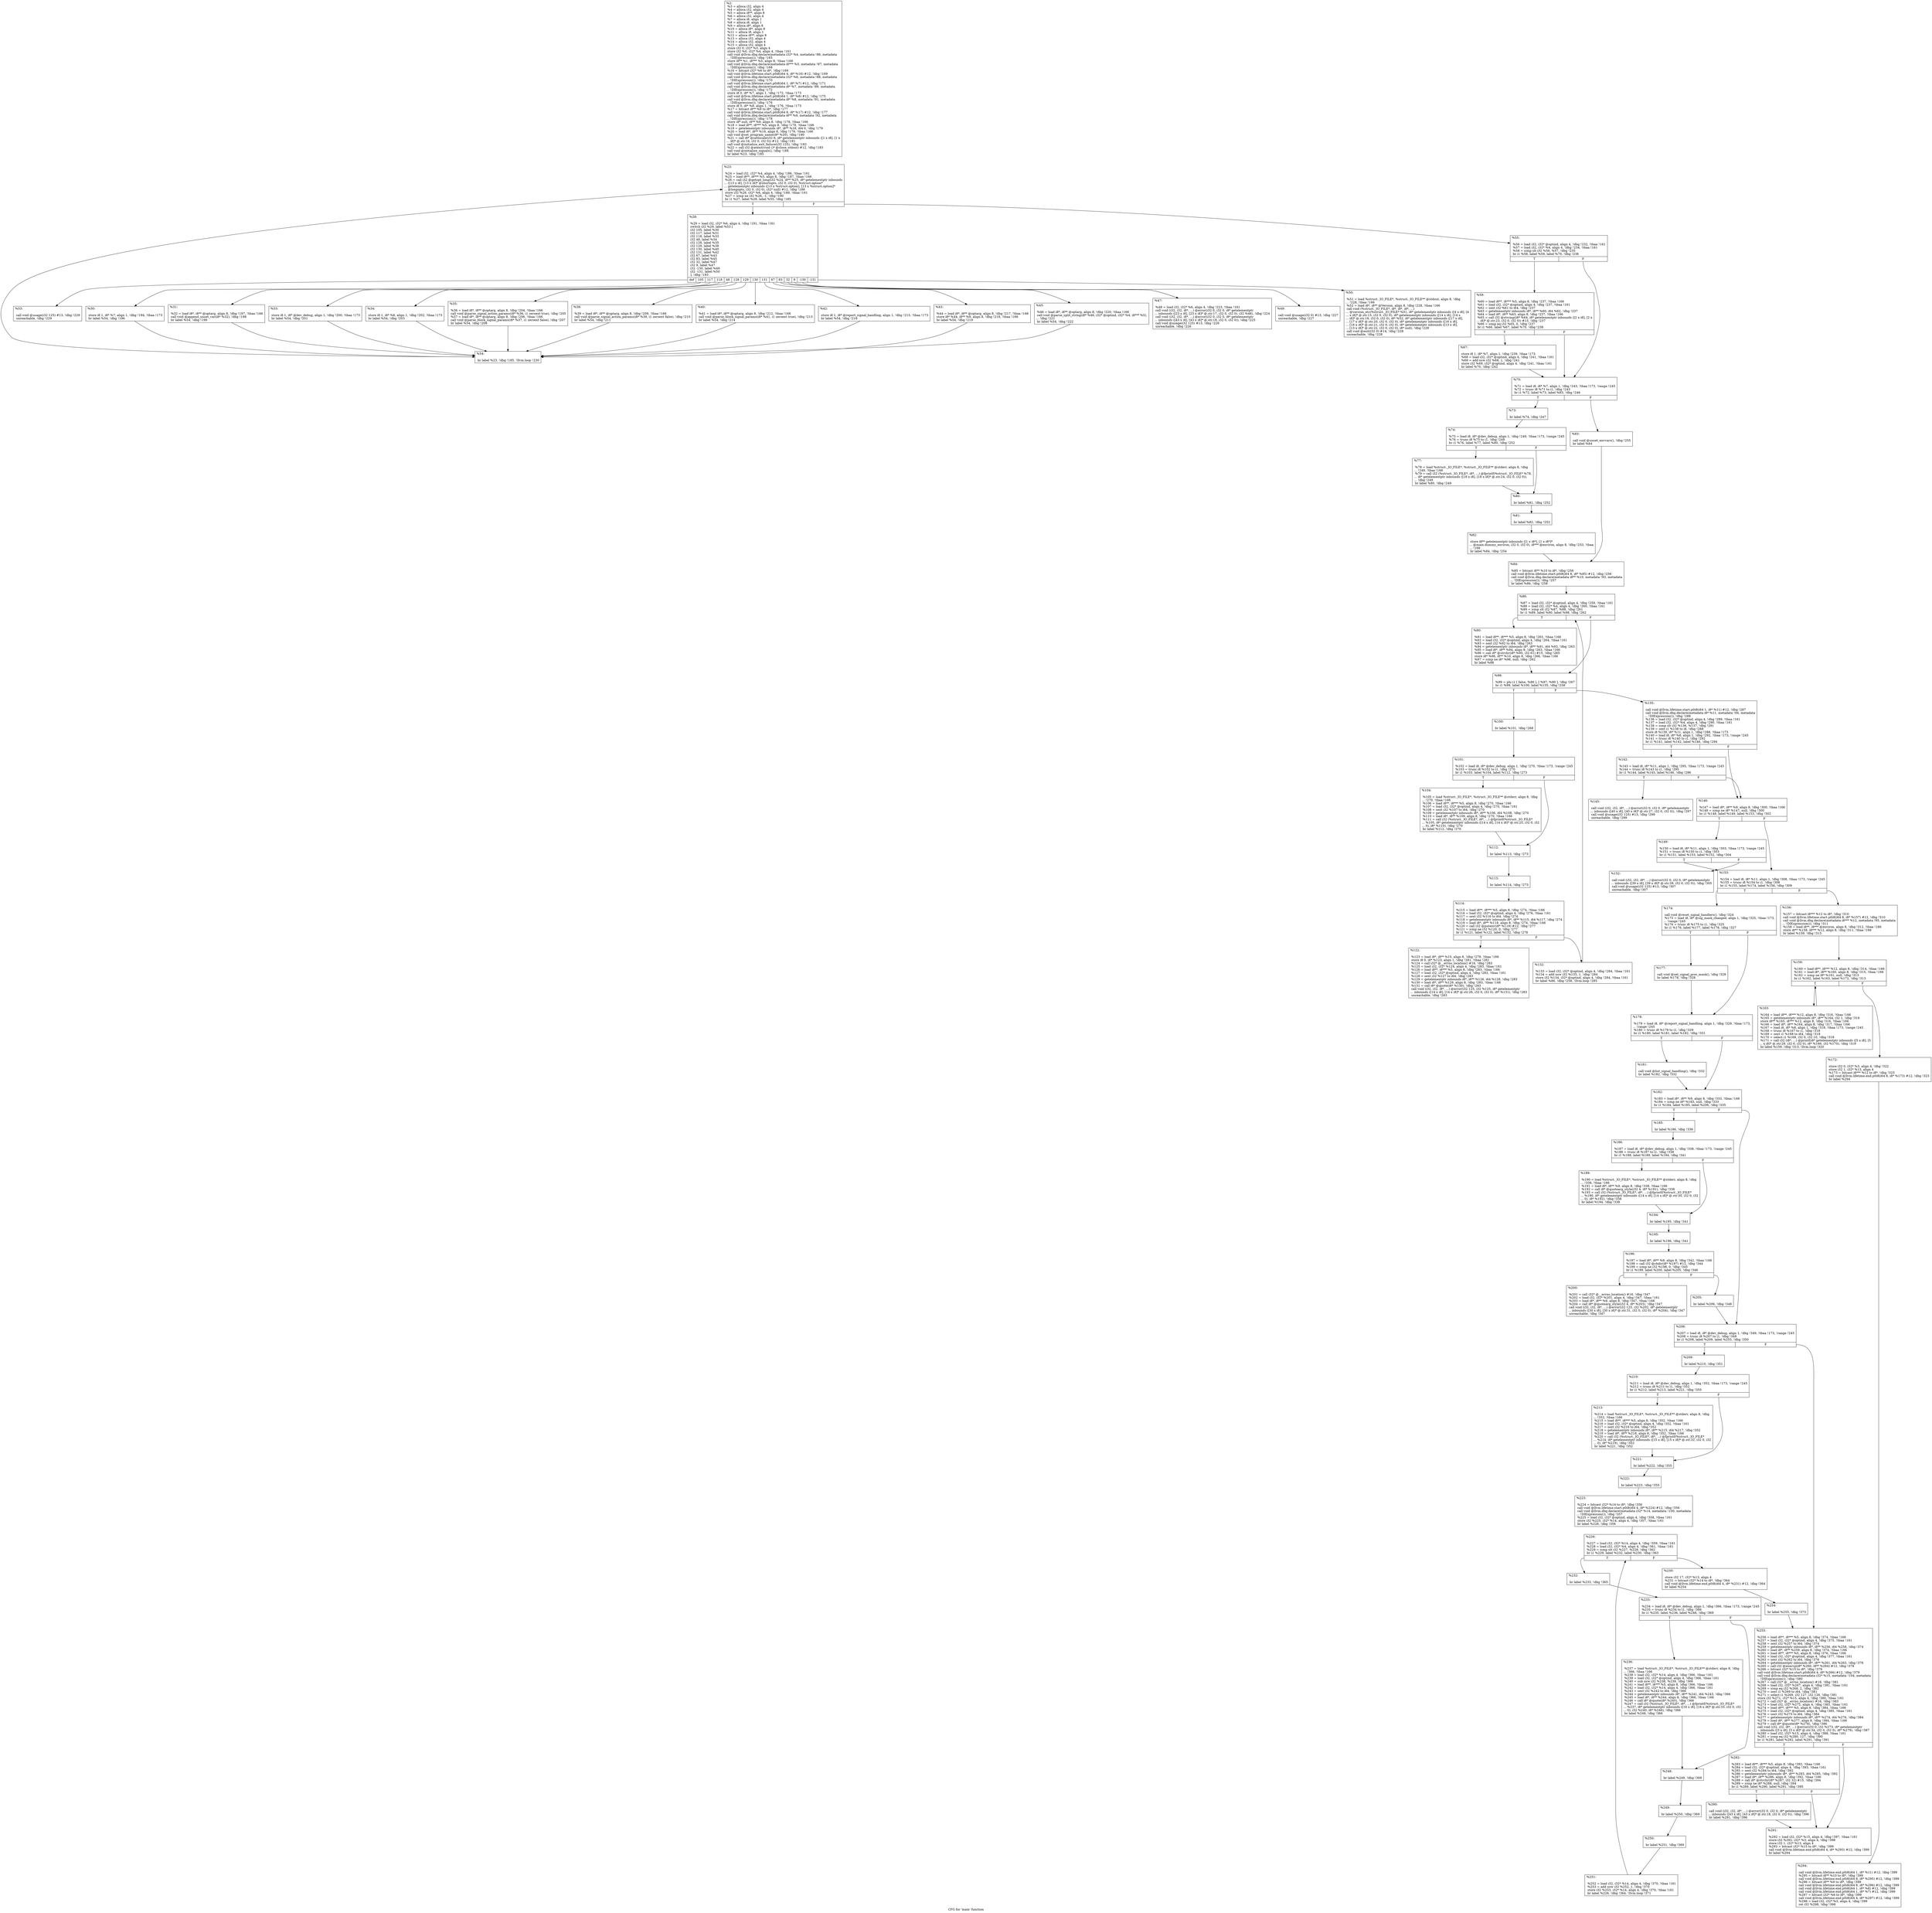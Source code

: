digraph "CFG for 'main' function" {
	label="CFG for 'main' function";

	Node0x128cfa0 [shape=record,label="{%2:\l  %3 = alloca i32, align 4\l  %4 = alloca i32, align 4\l  %5 = alloca i8**, align 8\l  %6 = alloca i32, align 4\l  %7 = alloca i8, align 1\l  %8 = alloca i8, align 1\l  %9 = alloca i8*, align 8\l  %10 = alloca i8*, align 8\l  %11 = alloca i8, align 1\l  %12 = alloca i8**, align 8\l  %13 = alloca i32, align 4\l  %14 = alloca i32, align 4\l  %15 = alloca i32, align 4\l  store i32 0, i32* %3, align 4\l  store i32 %0, i32* %4, align 4, !tbaa !161\l  call void @llvm.dbg.declare(metadata i32* %4, metadata !86, metadata\l... !DIExpression()), !dbg !165\l  store i8** %1, i8*** %5, align 8, !tbaa !166\l  call void @llvm.dbg.declare(metadata i8*** %5, metadata !87, metadata\l... !DIExpression()), !dbg !168\l  %16 = bitcast i32* %6 to i8*, !dbg !169\l  call void @llvm.lifetime.start.p0i8(i64 4, i8* %16) #12, !dbg !169\l  call void @llvm.dbg.declare(metadata i32* %6, metadata !88, metadata\l... !DIExpression()), !dbg !170\l  call void @llvm.lifetime.start.p0i8(i64 1, i8* %7) #12, !dbg !171\l  call void @llvm.dbg.declare(metadata i8* %7, metadata !89, metadata\l... !DIExpression()), !dbg !172\l  store i8 0, i8* %7, align 1, !dbg !172, !tbaa !173\l  call void @llvm.lifetime.start.p0i8(i64 1, i8* %8) #12, !dbg !175\l  call void @llvm.dbg.declare(metadata i8* %8, metadata !91, metadata\l... !DIExpression()), !dbg !176\l  store i8 0, i8* %8, align 1, !dbg !176, !tbaa !173\l  %17 = bitcast i8** %9 to i8*, !dbg !177\l  call void @llvm.lifetime.start.p0i8(i64 8, i8* %17) #12, !dbg !177\l  call void @llvm.dbg.declare(metadata i8** %9, metadata !92, metadata\l... !DIExpression()), !dbg !178\l  store i8* null, i8** %9, align 8, !dbg !178, !tbaa !166\l  %18 = load i8**, i8*** %5, align 8, !dbg !179, !tbaa !166\l  %19 = getelementptr inbounds i8*, i8** %18, i64 0, !dbg !179\l  %20 = load i8*, i8** %19, align 8, !dbg !179, !tbaa !166\l  call void @set_program_name(i8* %20), !dbg !180\l  %21 = call i8* @setlocale(i32 6, i8* getelementptr inbounds ([1 x i8], [1 x\l... i8]* @.str.16, i32 0, i32 0)) #12, !dbg !181\l  call void @initialize_exit_failure(i32 125), !dbg !182\l  %22 = call i32 @atexit(void ()* @close_stdout) #12, !dbg !183\l  call void @initialize_signals(), !dbg !184\l  br label %23, !dbg !185\l}"];
	Node0x128cfa0 -> Node0x128d2b0;
	Node0x128d2b0 [shape=record,label="{%23:\l\l  %24 = load i32, i32* %4, align 4, !dbg !186, !tbaa !161\l  %25 = load i8**, i8*** %5, align 8, !dbg !187, !tbaa !166\l  %26 = call i32 @getopt_long(i32 %24, i8** %25, i8* getelementptr inbounds\l... ([13 x i8], [13 x i8]* @shortopts, i32 0, i32 0), %struct.option*\l... getelementptr inbounds ([13 x %struct.option], [13 x %struct.option]*\l... @longopts, i32 0, i32 0), i32* null) #12, !dbg !188\l  store i32 %26, i32* %6, align 4, !dbg !189, !tbaa !161\l  %27 = icmp ne i32 %26, -1, !dbg !190\l  br i1 %27, label %28, label %55, !dbg !185\l|{<s0>T|<s1>F}}"];
	Node0x128d2b0:s0 -> Node0x128d300;
	Node0x128d2b0:s1 -> Node0x128d800;
	Node0x128d300 [shape=record,label="{%28:\l\l  %29 = load i32, i32* %6, align 4, !dbg !191, !tbaa !161\l  switch i32 %29, label %53 [\l    i32 105, label %30\l    i32 117, label %31\l    i32 118, label %33\l    i32 48, label %34\l    i32 128, label %35\l    i32 129, label %38\l    i32 130, label %40\l    i32 131, label %42\l    i32 67, label %43\l    i32 83, label %45\l    i32 32, label %47\l    i32 9, label %47\l    i32 -130, label %49\l    i32 -131, label %50\l  ], !dbg !193\l|{<s0>def|<s1>105|<s2>117|<s3>118|<s4>48|<s5>128|<s6>129|<s7>130|<s8>131|<s9>67|<s10>83|<s11>32|<s12>9|<s13>-130|<s14>-131}}"];
	Node0x128d300:s0 -> Node0x128d760;
	Node0x128d300:s1 -> Node0x128d350;
	Node0x128d300:s2 -> Node0x128d3a0;
	Node0x128d300:s3 -> Node0x128d3f0;
	Node0x128d300:s4 -> Node0x128d440;
	Node0x128d300:s5 -> Node0x128d490;
	Node0x128d300:s6 -> Node0x128d4e0;
	Node0x128d300:s7 -> Node0x128d530;
	Node0x128d300:s8 -> Node0x128d580;
	Node0x128d300:s9 -> Node0x128d5d0;
	Node0x128d300:s10 -> Node0x128d620;
	Node0x128d300:s11 -> Node0x128d670;
	Node0x128d300:s12 -> Node0x128d670;
	Node0x128d300:s13 -> Node0x128d6c0;
	Node0x128d300:s14 -> Node0x128d710;
	Node0x128d350 [shape=record,label="{%30:\l\l  store i8 1, i8* %7, align 1, !dbg !194, !tbaa !173\l  br label %54, !dbg !196\l}"];
	Node0x128d350 -> Node0x128d7b0;
	Node0x128d3a0 [shape=record,label="{%31:\l\l  %32 = load i8*, i8** @optarg, align 8, !dbg !197, !tbaa !166\l  call void @append_unset_var(i8* %32), !dbg !198\l  br label %54, !dbg !199\l}"];
	Node0x128d3a0 -> Node0x128d7b0;
	Node0x128d3f0 [shape=record,label="{%33:\l\l  store i8 1, i8* @dev_debug, align 1, !dbg !200, !tbaa !173\l  br label %54, !dbg !201\l}"];
	Node0x128d3f0 -> Node0x128d7b0;
	Node0x128d440 [shape=record,label="{%34:\l\l  store i8 1, i8* %8, align 1, !dbg !202, !tbaa !173\l  br label %54, !dbg !203\l}"];
	Node0x128d440 -> Node0x128d7b0;
	Node0x128d490 [shape=record,label="{%35:\l\l  %36 = load i8*, i8** @optarg, align 8, !dbg !204, !tbaa !166\l  call void @parse_signal_action_params(i8* %36, i1 zeroext true), !dbg !205\l  %37 = load i8*, i8** @optarg, align 8, !dbg !206, !tbaa !166\l  call void @parse_block_signal_params(i8* %37, i1 zeroext false), !dbg !207\l  br label %54, !dbg !208\l}"];
	Node0x128d490 -> Node0x128d7b0;
	Node0x128d4e0 [shape=record,label="{%38:\l\l  %39 = load i8*, i8** @optarg, align 8, !dbg !209, !tbaa !166\l  call void @parse_signal_action_params(i8* %39, i1 zeroext false), !dbg !210\l  br label %54, !dbg !211\l}"];
	Node0x128d4e0 -> Node0x128d7b0;
	Node0x128d530 [shape=record,label="{%40:\l\l  %41 = load i8*, i8** @optarg, align 8, !dbg !212, !tbaa !166\l  call void @parse_block_signal_params(i8* %41, i1 zeroext true), !dbg !213\l  br label %54, !dbg !214\l}"];
	Node0x128d530 -> Node0x128d7b0;
	Node0x128d580 [shape=record,label="{%42:\l\l  store i8 1, i8* @report_signal_handling, align 1, !dbg !215, !tbaa !173\l  br label %54, !dbg !216\l}"];
	Node0x128d580 -> Node0x128d7b0;
	Node0x128d5d0 [shape=record,label="{%43:\l\l  %44 = load i8*, i8** @optarg, align 8, !dbg !217, !tbaa !166\l  store i8* %44, i8** %9, align 8, !dbg !218, !tbaa !166\l  br label %54, !dbg !219\l}"];
	Node0x128d5d0 -> Node0x128d7b0;
	Node0x128d620 [shape=record,label="{%45:\l\l  %46 = load i8*, i8** @optarg, align 8, !dbg !220, !tbaa !166\l  call void @parse_split_string(i8* %46, i32* @optind, i32* %4, i8*** %5),\l... !dbg !221\l  br label %54, !dbg !222\l}"];
	Node0x128d620 -> Node0x128d7b0;
	Node0x128d670 [shape=record,label="{%47:\l\l  %48 = load i32, i32* %6, align 4, !dbg !223, !tbaa !161\l  call void (i32, i32, i8*, ...) @error(i32 0, i32 0, i8* getelementptr\l... inbounds ([23 x i8], [23 x i8]* @.str.17, i32 0, i32 0), i32 %48), !dbg !224\l  call void (i32, i32, i8*, ...) @error(i32 0, i32 0, i8* getelementptr\l... inbounds ([43 x i8], [43 x i8]* @.str.18, i32 0, i32 0)), !dbg !225\l  call void @usage(i32 125) #13, !dbg !226\l  unreachable, !dbg !226\l}"];
	Node0x128d6c0 [shape=record,label="{%49:\l\l  call void @usage(i32 0) #13, !dbg !227\l  unreachable, !dbg !227\l}"];
	Node0x128d710 [shape=record,label="{%50:\l\l  %51 = load %struct._IO_FILE*, %struct._IO_FILE** @stdout, align 8, !dbg\l... !228, !tbaa !166\l  %52 = load i8*, i8** @Version, align 8, !dbg !228, !tbaa !166\l  call void (%struct._IO_FILE*, i8*, i8*, i8*, ...)\l... @version_etc(%struct._IO_FILE* %51, i8* getelementptr inbounds ([4 x i8], [4\l... x i8]* @.str.15, i32 0, i32 0), i8* getelementptr inbounds ([14 x i8], [14 x\l... i8]* @.str.19, i32 0, i32 0), i8* %52, i8* getelementptr inbounds ([17 x i8],\l... [17 x i8]* @.str.20, i32 0, i32 0), i8* getelementptr inbounds ([16 x i8],\l... [16 x i8]* @.str.21, i32 0, i32 0), i8* getelementptr inbounds ([13 x i8],\l... [13 x i8]* @.str.22, i32 0, i32 0), i8* null), !dbg !228\l  call void @exit(i32 0) #14, !dbg !228\l  unreachable, !dbg !228\l}"];
	Node0x128d760 [shape=record,label="{%53:\l\l  call void @usage(i32 125) #13, !dbg !229\l  unreachable, !dbg !229\l}"];
	Node0x128d7b0 [shape=record,label="{%54:\l\l  br label %23, !dbg !185, !llvm.loop !230\l}"];
	Node0x128d7b0 -> Node0x128d2b0;
	Node0x128d800 [shape=record,label="{%55:\l\l  %56 = load i32, i32* @optind, align 4, !dbg !232, !tbaa !161\l  %57 = load i32, i32* %4, align 4, !dbg !234, !tbaa !161\l  %58 = icmp slt i32 %56, %57, !dbg !235\l  br i1 %58, label %59, label %70, !dbg !236\l|{<s0>T|<s1>F}}"];
	Node0x128d800:s0 -> Node0x128d850;
	Node0x128d800:s1 -> Node0x128d8f0;
	Node0x128d850 [shape=record,label="{%59:\l\l  %60 = load i8**, i8*** %5, align 8, !dbg !237, !tbaa !166\l  %61 = load i32, i32* @optind, align 4, !dbg !237, !tbaa !161\l  %62 = sext i32 %61 to i64, !dbg !237\l  %63 = getelementptr inbounds i8*, i8** %60, i64 %62, !dbg !237\l  %64 = load i8*, i8** %63, align 8, !dbg !237, !tbaa !166\l  %65 = call i32 @strcmp(i8* %64, i8* getelementptr inbounds ([2 x i8], [2 x\l... i8]* @.str.23, i32 0, i32 0)) #15, !dbg !237\l  %66 = icmp eq i32 %65, 0, !dbg !237\l  br i1 %66, label %67, label %70, !dbg !238\l|{<s0>T|<s1>F}}"];
	Node0x128d850:s0 -> Node0x128d8a0;
	Node0x128d850:s1 -> Node0x128d8f0;
	Node0x128d8a0 [shape=record,label="{%67:\l\l  store i8 1, i8* %7, align 1, !dbg !239, !tbaa !173\l  %68 = load i32, i32* @optind, align 4, !dbg !241, !tbaa !161\l  %69 = add nsw i32 %68, 1, !dbg !241\l  store i32 %69, i32* @optind, align 4, !dbg !241, !tbaa !161\l  br label %70, !dbg !242\l}"];
	Node0x128d8a0 -> Node0x128d8f0;
	Node0x128d8f0 [shape=record,label="{%70:\l\l  %71 = load i8, i8* %7, align 1, !dbg !243, !tbaa !173, !range !245\l  %72 = trunc i8 %71 to i1, !dbg !243\l  br i1 %72, label %73, label %83, !dbg !246\l|{<s0>T|<s1>F}}"];
	Node0x128d8f0:s0 -> Node0x128d940;
	Node0x128d8f0:s1 -> Node0x128db20;
	Node0x128d940 [shape=record,label="{%73:\l\l  br label %74, !dbg !247\l}"];
	Node0x128d940 -> Node0x128d990;
	Node0x128d990 [shape=record,label="{%74:\l\l  %75 = load i8, i8* @dev_debug, align 1, !dbg !249, !tbaa !173, !range !245\l  %76 = trunc i8 %75 to i1, !dbg !249\l  br i1 %76, label %77, label %80, !dbg !252\l|{<s0>T|<s1>F}}"];
	Node0x128d990:s0 -> Node0x128d9e0;
	Node0x128d990:s1 -> Node0x128da30;
	Node0x128d9e0 [shape=record,label="{%77:\l\l  %78 = load %struct._IO_FILE*, %struct._IO_FILE** @stderr, align 8, !dbg\l... !249, !tbaa !166\l  %79 = call i32 (%struct._IO_FILE*, i8*, ...) @fprintf(%struct._IO_FILE* %78,\l... i8* getelementptr inbounds ([18 x i8], [18 x i8]* @.str.24, i32 0, i32 0)),\l... !dbg !249\l  br label %80, !dbg !249\l}"];
	Node0x128d9e0 -> Node0x128da30;
	Node0x128da30 [shape=record,label="{%80:\l\l  br label %81, !dbg !252\l}"];
	Node0x128da30 -> Node0x128da80;
	Node0x128da80 [shape=record,label="{%81:\l\l  br label %82, !dbg !252\l}"];
	Node0x128da80 -> Node0x128dad0;
	Node0x128dad0 [shape=record,label="{%82:\l\l  store i8** getelementptr inbounds ([1 x i8*], [1 x i8*]*\l... @main.dummy_environ, i32 0, i32 0), i8*** @environ, align 8, !dbg !253, !tbaa\l... !166\l  br label %84, !dbg !254\l}"];
	Node0x128dad0 -> Node0x128db70;
	Node0x128db20 [shape=record,label="{%83:\l\l  call void @unset_envvars(), !dbg !255\l  br label %84\l}"];
	Node0x128db20 -> Node0x128db70;
	Node0x128db70 [shape=record,label="{%84:\l\l  %85 = bitcast i8** %10 to i8*, !dbg !256\l  call void @llvm.lifetime.start.p0i8(i64 8, i8* %85) #12, !dbg !256\l  call void @llvm.dbg.declare(metadata i8** %10, metadata !93, metadata\l... !DIExpression()), !dbg !257\l  br label %86, !dbg !258\l}"];
	Node0x128db70 -> Node0x128dbc0;
	Node0x128dbc0 [shape=record,label="{%86:\l\l  %87 = load i32, i32* @optind, align 4, !dbg !259, !tbaa !161\l  %88 = load i32, i32* %4, align 4, !dbg !260, !tbaa !161\l  %89 = icmp slt i32 %87, %88, !dbg !261\l  br i1 %89, label %90, label %98, !dbg !262\l|{<s0>T|<s1>F}}"];
	Node0x128dbc0:s0 -> Node0x128dc10;
	Node0x128dbc0:s1 -> Node0x128dc60;
	Node0x128dc10 [shape=record,label="{%90:\l\l  %91 = load i8**, i8*** %5, align 8, !dbg !263, !tbaa !166\l  %92 = load i32, i32* @optind, align 4, !dbg !264, !tbaa !161\l  %93 = sext i32 %92 to i64, !dbg !263\l  %94 = getelementptr inbounds i8*, i8** %91, i64 %93, !dbg !263\l  %95 = load i8*, i8** %94, align 8, !dbg !263, !tbaa !166\l  %96 = call i8* @strchr(i8* %95, i32 61) #15, !dbg !265\l  store i8* %96, i8** %10, align 8, !dbg !266, !tbaa !166\l  %97 = icmp ne i8* %96, null, !dbg !262\l  br label %98\l}"];
	Node0x128dc10 -> Node0x128dc60;
	Node0x128dc60 [shape=record,label="{%98:\l\l  %99 = phi i1 [ false, %86 ], [ %97, %90 ], !dbg !267\l  br i1 %99, label %100, label %135, !dbg !258\l|{<s0>T|<s1>F}}"];
	Node0x128dc60:s0 -> Node0x128dcb0;
	Node0x128dc60:s1 -> Node0x128df30;
	Node0x128dcb0 [shape=record,label="{%100:\l\l  br label %101, !dbg !268\l}"];
	Node0x128dcb0 -> Node0x128dd00;
	Node0x128dd00 [shape=record,label="{%101:\l\l  %102 = load i8, i8* @dev_debug, align 1, !dbg !270, !tbaa !173, !range !245\l  %103 = trunc i8 %102 to i1, !dbg !270\l  br i1 %103, label %104, label %112, !dbg !273\l|{<s0>T|<s1>F}}"];
	Node0x128dd00:s0 -> Node0x128dd50;
	Node0x128dd00:s1 -> Node0x128dda0;
	Node0x128dd50 [shape=record,label="{%104:\l\l  %105 = load %struct._IO_FILE*, %struct._IO_FILE** @stderr, align 8, !dbg\l... !270, !tbaa !166\l  %106 = load i8**, i8*** %5, align 8, !dbg !270, !tbaa !166\l  %107 = load i32, i32* @optind, align 4, !dbg !270, !tbaa !161\l  %108 = sext i32 %107 to i64, !dbg !270\l  %109 = getelementptr inbounds i8*, i8** %106, i64 %108, !dbg !270\l  %110 = load i8*, i8** %109, align 8, !dbg !270, !tbaa !166\l  %111 = call i32 (%struct._IO_FILE*, i8*, ...) @fprintf(%struct._IO_FILE*\l... %105, i8* getelementptr inbounds ([14 x i8], [14 x i8]* @.str.25, i32 0, i32\l... 0), i8* %110), !dbg !270\l  br label %112, !dbg !270\l}"];
	Node0x128dd50 -> Node0x128dda0;
	Node0x128dda0 [shape=record,label="{%112:\l\l  br label %113, !dbg !273\l}"];
	Node0x128dda0 -> Node0x128ddf0;
	Node0x128ddf0 [shape=record,label="{%113:\l\l  br label %114, !dbg !273\l}"];
	Node0x128ddf0 -> Node0x128de40;
	Node0x128de40 [shape=record,label="{%114:\l\l  %115 = load i8**, i8*** %5, align 8, !dbg !274, !tbaa !166\l  %116 = load i32, i32* @optind, align 4, !dbg !276, !tbaa !161\l  %117 = sext i32 %116 to i64, !dbg !274\l  %118 = getelementptr inbounds i8*, i8** %115, i64 %117, !dbg !274\l  %119 = load i8*, i8** %118, align 8, !dbg !274, !tbaa !166\l  %120 = call i32 @putenv(i8* %119) #12, !dbg !277\l  %121 = icmp ne i32 %120, 0, !dbg !277\l  br i1 %121, label %122, label %132, !dbg !278\l|{<s0>T|<s1>F}}"];
	Node0x128de40:s0 -> Node0x128de90;
	Node0x128de40:s1 -> Node0x128dee0;
	Node0x128de90 [shape=record,label="{%122:\l\l  %123 = load i8*, i8** %10, align 8, !dbg !279, !tbaa !166\l  store i8 0, i8* %123, align 1, !dbg !281, !tbaa !282\l  %124 = call i32* @__errno_location() #16, !dbg !283\l  %125 = load i32, i32* %124, align 4, !dbg !283, !tbaa !161\l  %126 = load i8**, i8*** %5, align 8, !dbg !283, !tbaa !166\l  %127 = load i32, i32* @optind, align 4, !dbg !283, !tbaa !161\l  %128 = sext i32 %127 to i64, !dbg !283\l  %129 = getelementptr inbounds i8*, i8** %126, i64 %128, !dbg !283\l  %130 = load i8*, i8** %129, align 8, !dbg !283, !tbaa !166\l  %131 = call i8* @quote(i8* %130), !dbg !283\l  call void (i32, i32, i8*, ...) @error(i32 125, i32 %125, i8* getelementptr\l... inbounds ([14 x i8], [14 x i8]* @.str.26, i32 0, i32 0), i8* %131), !dbg !283\l  unreachable, !dbg !283\l}"];
	Node0x128dee0 [shape=record,label="{%132:\l\l  %133 = load i32, i32* @optind, align 4, !dbg !284, !tbaa !161\l  %134 = add nsw i32 %133, 1, !dbg !284\l  store i32 %134, i32* @optind, align 4, !dbg !284, !tbaa !161\l  br label %86, !dbg !258, !llvm.loop !285\l}"];
	Node0x128dee0 -> Node0x128dbc0;
	Node0x128df30 [shape=record,label="{%135:\l\l  call void @llvm.lifetime.start.p0i8(i64 1, i8* %11) #12, !dbg !287\l  call void @llvm.dbg.declare(metadata i8* %11, metadata !94, metadata\l... !DIExpression()), !dbg !288\l  %136 = load i32, i32* @optind, align 4, !dbg !289, !tbaa !161\l  %137 = load i32, i32* %4, align 4, !dbg !290, !tbaa !161\l  %138 = icmp slt i32 %136, %137, !dbg !291\l  %139 = zext i1 %138 to i8, !dbg !288\l  store i8 %139, i8* %11, align 1, !dbg !288, !tbaa !173\l  %140 = load i8, i8* %8, align 1, !dbg !292, !tbaa !173, !range !245\l  %141 = trunc i8 %140 to i1, !dbg !292\l  br i1 %141, label %142, label %146, !dbg !294\l|{<s0>T|<s1>F}}"];
	Node0x128df30:s0 -> Node0x128df80;
	Node0x128df30:s1 -> Node0x128e020;
	Node0x128df80 [shape=record,label="{%142:\l\l  %143 = load i8, i8* %11, align 1, !dbg !295, !tbaa !173, !range !245\l  %144 = trunc i8 %143 to i1, !dbg !295\l  br i1 %144, label %145, label %146, !dbg !296\l|{<s0>T|<s1>F}}"];
	Node0x128df80:s0 -> Node0x128dfd0;
	Node0x128df80:s1 -> Node0x128e020;
	Node0x128dfd0 [shape=record,label="{%145:\l\l  call void (i32, i32, i8*, ...) @error(i32 0, i32 0, i8* getelementptr\l... inbounds ([40 x i8], [40 x i8]* @.str.27, i32 0, i32 0)), !dbg !297\l  call void @usage(i32 125) #13, !dbg !299\l  unreachable, !dbg !299\l}"];
	Node0x128e020 [shape=record,label="{%146:\l\l  %147 = load i8*, i8** %9, align 8, !dbg !300, !tbaa !166\l  %148 = icmp ne i8* %147, null, !dbg !300\l  br i1 %148, label %149, label %153, !dbg !302\l|{<s0>T|<s1>F}}"];
	Node0x128e020:s0 -> Node0x128e070;
	Node0x128e020:s1 -> Node0x128e110;
	Node0x128e070 [shape=record,label="{%149:\l\l  %150 = load i8, i8* %11, align 1, !dbg !303, !tbaa !173, !range !245\l  %151 = trunc i8 %150 to i1, !dbg !303\l  br i1 %151, label %153, label %152, !dbg !304\l|{<s0>T|<s1>F}}"];
	Node0x128e070:s0 -> Node0x128e110;
	Node0x128e070:s1 -> Node0x128e0c0;
	Node0x128e0c0 [shape=record,label="{%152:\l\l  call void (i32, i32, i8*, ...) @error(i32 0, i32 0, i8* getelementptr\l... inbounds ([39 x i8], [39 x i8]* @.str.28, i32 0, i32 0)), !dbg !305\l  call void @usage(i32 125) #13, !dbg !307\l  unreachable, !dbg !307\l}"];
	Node0x128e110 [shape=record,label="{%153:\l\l  %154 = load i8, i8* %11, align 1, !dbg !308, !tbaa !173, !range !245\l  %155 = trunc i8 %154 to i1, !dbg !308\l  br i1 %155, label %174, label %156, !dbg !309\l|{<s0>T|<s1>F}}"];
	Node0x128e110:s0 -> Node0x128e2a0;
	Node0x128e110:s1 -> Node0x128e160;
	Node0x128e160 [shape=record,label="{%156:\l\l  %157 = bitcast i8*** %12 to i8*, !dbg !310\l  call void @llvm.lifetime.start.p0i8(i64 8, i8* %157) #12, !dbg !310\l  call void @llvm.dbg.declare(metadata i8*** %12, metadata !95, metadata\l... !DIExpression()), !dbg !311\l  %158 = load i8**, i8*** @environ, align 8, !dbg !312, !tbaa !166\l  store i8** %158, i8*** %12, align 8, !dbg !311, !tbaa !166\l  br label %159, !dbg !313\l}"];
	Node0x128e160 -> Node0x128e1b0;
	Node0x128e1b0 [shape=record,label="{%159:\l\l  %160 = load i8**, i8*** %12, align 8, !dbg !314, !tbaa !166\l  %161 = load i8*, i8** %160, align 8, !dbg !315, !tbaa !166\l  %162 = icmp ne i8* %161, null, !dbg !313\l  br i1 %162, label %163, label %172, !dbg !313\l|{<s0>T|<s1>F}}"];
	Node0x128e1b0:s0 -> Node0x128e200;
	Node0x128e1b0:s1 -> Node0x128e250;
	Node0x128e200 [shape=record,label="{%163:\l\l  %164 = load i8**, i8*** %12, align 8, !dbg !316, !tbaa !166\l  %165 = getelementptr inbounds i8*, i8** %164, i32 1, !dbg !316\l  store i8** %165, i8*** %12, align 8, !dbg !316, !tbaa !166\l  %166 = load i8*, i8** %164, align 8, !dbg !317, !tbaa !166\l  %167 = load i8, i8* %8, align 1, !dbg !318, !tbaa !173, !range !245\l  %168 = trunc i8 %167 to i1, !dbg !318\l  %169 = zext i1 %168 to i64, !dbg !318\l  %170 = select i1 %168, i32 0, i32 10, !dbg !318\l  %171 = call i32 (i8*, ...) @printf(i8* getelementptr inbounds ([5 x i8], [5\l... x i8]* @.str.29, i32 0, i32 0), i8* %166, i32 %170), !dbg !319\l  br label %159, !dbg !313, !llvm.loop !320\l}"];
	Node0x128e200 -> Node0x128e1b0;
	Node0x128e250 [shape=record,label="{%172:\l\l  store i32 0, i32* %3, align 4, !dbg !322\l  store i32 1, i32* %13, align 4\l  %173 = bitcast i8*** %12 to i8*, !dbg !323\l  call void @llvm.lifetime.end.p0i8(i64 8, i8* %173) #12, !dbg !323\l  br label %294\l}"];
	Node0x128e250 -> Node0x128ed40;
	Node0x128e2a0 [shape=record,label="{%174:\l\l  call void @reset_signal_handlers(), !dbg !324\l  %175 = load i8, i8* @sig_mask_changed, align 1, !dbg !325, !tbaa !173,\l... !range !245\l  %176 = trunc i8 %175 to i1, !dbg !325\l  br i1 %176, label %177, label %178, !dbg !327\l|{<s0>T|<s1>F}}"];
	Node0x128e2a0:s0 -> Node0x128e2f0;
	Node0x128e2a0:s1 -> Node0x128e340;
	Node0x128e2f0 [shape=record,label="{%177:\l\l  call void @set_signal_proc_mask(), !dbg !328\l  br label %178, !dbg !328\l}"];
	Node0x128e2f0 -> Node0x128e340;
	Node0x128e340 [shape=record,label="{%178:\l\l  %179 = load i8, i8* @report_signal_handling, align 1, !dbg !329, !tbaa !173,\l... !range !245\l  %180 = trunc i8 %179 to i1, !dbg !329\l  br i1 %180, label %181, label %182, !dbg !331\l|{<s0>T|<s1>F}}"];
	Node0x128e340:s0 -> Node0x128e390;
	Node0x128e340:s1 -> Node0x128e3e0;
	Node0x128e390 [shape=record,label="{%181:\l\l  call void @list_signal_handling(), !dbg !332\l  br label %182, !dbg !332\l}"];
	Node0x128e390 -> Node0x128e3e0;
	Node0x128e3e0 [shape=record,label="{%182:\l\l  %183 = load i8*, i8** %9, align 8, !dbg !333, !tbaa !166\l  %184 = icmp ne i8* %183, null, !dbg !333\l  br i1 %184, label %185, label %206, !dbg !335\l|{<s0>T|<s1>F}}"];
	Node0x128e3e0:s0 -> Node0x128e430;
	Node0x128e3e0:s1 -> Node0x128e6b0;
	Node0x128e430 [shape=record,label="{%185:\l\l  br label %186, !dbg !336\l}"];
	Node0x128e430 -> Node0x128e480;
	Node0x128e480 [shape=record,label="{%186:\l\l  %187 = load i8, i8* @dev_debug, align 1, !dbg !338, !tbaa !173, !range !245\l  %188 = trunc i8 %187 to i1, !dbg !338\l  br i1 %188, label %189, label %194, !dbg !341\l|{<s0>T|<s1>F}}"];
	Node0x128e480:s0 -> Node0x128e4d0;
	Node0x128e480:s1 -> Node0x128e520;
	Node0x128e4d0 [shape=record,label="{%189:\l\l  %190 = load %struct._IO_FILE*, %struct._IO_FILE** @stderr, align 8, !dbg\l... !338, !tbaa !166\l  %191 = load i8*, i8** %9, align 8, !dbg !338, !tbaa !166\l  %192 = call i8* @quotearg_style(i32 4, i8* %191), !dbg !338\l  %193 = call i32 (%struct._IO_FILE*, i8*, ...) @fprintf(%struct._IO_FILE*\l... %190, i8* getelementptr inbounds ([14 x i8], [14 x i8]* @.str.30, i32 0, i32\l... 0), i8* %192), !dbg !338\l  br label %194, !dbg !338\l}"];
	Node0x128e4d0 -> Node0x128e520;
	Node0x128e520 [shape=record,label="{%194:\l\l  br label %195, !dbg !341\l}"];
	Node0x128e520 -> Node0x128e570;
	Node0x128e570 [shape=record,label="{%195:\l\l  br label %196, !dbg !341\l}"];
	Node0x128e570 -> Node0x128e5c0;
	Node0x128e5c0 [shape=record,label="{%196:\l\l  %197 = load i8*, i8** %9, align 8, !dbg !342, !tbaa !166\l  %198 = call i32 @chdir(i8* %197) #12, !dbg !344\l  %199 = icmp ne i32 %198, 0, !dbg !345\l  br i1 %199, label %200, label %205, !dbg !346\l|{<s0>T|<s1>F}}"];
	Node0x128e5c0:s0 -> Node0x128e610;
	Node0x128e5c0:s1 -> Node0x128e660;
	Node0x128e610 [shape=record,label="{%200:\l\l  %201 = call i32* @__errno_location() #16, !dbg !347\l  %202 = load i32, i32* %201, align 4, !dbg !347, !tbaa !161\l  %203 = load i8*, i8** %9, align 8, !dbg !347, !tbaa !166\l  %204 = call i8* @quotearg_style(i32 4, i8* %203), !dbg !347\l  call void (i32, i32, i8*, ...) @error(i32 125, i32 %202, i8* getelementptr\l... inbounds ([30 x i8], [30 x i8]* @.str.31, i32 0, i32 0), i8* %204), !dbg !347\l  unreachable, !dbg !347\l}"];
	Node0x128e660 [shape=record,label="{%205:\l\l  br label %206, !dbg !348\l}"];
	Node0x128e660 -> Node0x128e6b0;
	Node0x128e6b0 [shape=record,label="{%206:\l\l  %207 = load i8, i8* @dev_debug, align 1, !dbg !349, !tbaa !173, !range !245\l  %208 = trunc i8 %207 to i1, !dbg !349\l  br i1 %208, label %209, label %255, !dbg !350\l|{<s0>T|<s1>F}}"];
	Node0x128e6b0:s0 -> Node0x128e700;
	Node0x128e6b0:s1 -> Node0x128ec00;
	Node0x128e700 [shape=record,label="{%209:\l\l  br label %210, !dbg !351\l}"];
	Node0x128e700 -> Node0x128e750;
	Node0x128e750 [shape=record,label="{%210:\l\l  %211 = load i8, i8* @dev_debug, align 1, !dbg !352, !tbaa !173, !range !245\l  %212 = trunc i8 %211 to i1, !dbg !352\l  br i1 %212, label %213, label %221, !dbg !355\l|{<s0>T|<s1>F}}"];
	Node0x128e750:s0 -> Node0x128e7a0;
	Node0x128e750:s1 -> Node0x128e7f0;
	Node0x128e7a0 [shape=record,label="{%213:\l\l  %214 = load %struct._IO_FILE*, %struct._IO_FILE** @stderr, align 8, !dbg\l... !352, !tbaa !166\l  %215 = load i8**, i8*** %5, align 8, !dbg !352, !tbaa !166\l  %216 = load i32, i32* @optind, align 4, !dbg !352, !tbaa !161\l  %217 = sext i32 %216 to i64, !dbg !352\l  %218 = getelementptr inbounds i8*, i8** %215, i64 %217, !dbg !352\l  %219 = load i8*, i8** %218, align 8, !dbg !352, !tbaa !166\l  %220 = call i32 (%struct._IO_FILE*, i8*, ...) @fprintf(%struct._IO_FILE*\l... %214, i8* getelementptr inbounds ([15 x i8], [15 x i8]* @.str.32, i32 0, i32\l... 0), i8* %219), !dbg !352\l  br label %221, !dbg !352\l}"];
	Node0x128e7a0 -> Node0x128e7f0;
	Node0x128e7f0 [shape=record,label="{%221:\l\l  br label %222, !dbg !355\l}"];
	Node0x128e7f0 -> Node0x128e840;
	Node0x128e840 [shape=record,label="{%222:\l\l  br label %223, !dbg !355\l}"];
	Node0x128e840 -> Node0x128e890;
	Node0x128e890 [shape=record,label="{%223:\l\l  %224 = bitcast i32* %14 to i8*, !dbg !356\l  call void @llvm.lifetime.start.p0i8(i64 4, i8* %224) #12, !dbg !356\l  call void @llvm.dbg.declare(metadata i32* %14, metadata !100, metadata\l... !DIExpression()), !dbg !357\l  %225 = load i32, i32* @optind, align 4, !dbg !358, !tbaa !161\l  store i32 %225, i32* %14, align 4, !dbg !357, !tbaa !161\l  br label %226, !dbg !356\l}"];
	Node0x128e890 -> Node0x128e8e0;
	Node0x128e8e0 [shape=record,label="{%226:\l\l  %227 = load i32, i32* %14, align 4, !dbg !359, !tbaa !161\l  %228 = load i32, i32* %4, align 4, !dbg !361, !tbaa !161\l  %229 = icmp slt i32 %227, %228, !dbg !362\l  br i1 %229, label %232, label %230, !dbg !363\l|{<s0>T|<s1>F}}"];
	Node0x128e8e0:s0 -> Node0x128e980;
	Node0x128e8e0:s1 -> Node0x128e930;
	Node0x128e930 [shape=record,label="{%230:\l\l  store i32 17, i32* %13, align 4\l  %231 = bitcast i32* %14 to i8*, !dbg !364\l  call void @llvm.lifetime.end.p0i8(i64 4, i8* %231) #12, !dbg !364\l  br label %254\l}"];
	Node0x128e930 -> Node0x128ebb0;
	Node0x128e980 [shape=record,label="{%232:\l\l  br label %233, !dbg !365\l}"];
	Node0x128e980 -> Node0x128e9d0;
	Node0x128e9d0 [shape=record,label="{%233:\l\l  %234 = load i8, i8* @dev_debug, align 1, !dbg !366, !tbaa !173, !range !245\l  %235 = trunc i8 %234 to i1, !dbg !366\l  br i1 %235, label %236, label %248, !dbg !369\l|{<s0>T|<s1>F}}"];
	Node0x128e9d0:s0 -> Node0x128ea20;
	Node0x128e9d0:s1 -> Node0x128ea70;
	Node0x128ea20 [shape=record,label="{%236:\l\l  %237 = load %struct._IO_FILE*, %struct._IO_FILE** @stderr, align 8, !dbg\l... !366, !tbaa !166\l  %238 = load i32, i32* %14, align 4, !dbg !366, !tbaa !161\l  %239 = load i32, i32* @optind, align 4, !dbg !366, !tbaa !161\l  %240 = sub nsw i32 %238, %239, !dbg !366\l  %241 = load i8**, i8*** %5, align 8, !dbg !366, !tbaa !166\l  %242 = load i32, i32* %14, align 4, !dbg !366, !tbaa !161\l  %243 = sext i32 %242 to i64, !dbg !366\l  %244 = getelementptr inbounds i8*, i8** %241, i64 %243, !dbg !366\l  %245 = load i8*, i8** %244, align 8, !dbg !366, !tbaa !166\l  %246 = call i8* @quote(i8* %245), !dbg !366\l  %247 = call i32 (%struct._IO_FILE*, i8*, ...) @fprintf(%struct._IO_FILE*\l... %237, i8* getelementptr inbounds ([16 x i8], [16 x i8]* @.str.33, i32 0, i32\l... 0), i32 %240, i8* %246), !dbg !366\l  br label %248, !dbg !366\l}"];
	Node0x128ea20 -> Node0x128ea70;
	Node0x128ea70 [shape=record,label="{%248:\l\l  br label %249, !dbg !369\l}"];
	Node0x128ea70 -> Node0x128eac0;
	Node0x128eac0 [shape=record,label="{%249:\l\l  br label %250, !dbg !369\l}"];
	Node0x128eac0 -> Node0x128eb10;
	Node0x128eb10 [shape=record,label="{%250:\l\l  br label %251, !dbg !369\l}"];
	Node0x128eb10 -> Node0x128eb60;
	Node0x128eb60 [shape=record,label="{%251:\l\l  %252 = load i32, i32* %14, align 4, !dbg !370, !tbaa !161\l  %253 = add nsw i32 %252, 1, !dbg !370\l  store i32 %253, i32* %14, align 4, !dbg !370, !tbaa !161\l  br label %226, !dbg !364, !llvm.loop !371\l}"];
	Node0x128eb60 -> Node0x128e8e0;
	Node0x128ebb0 [shape=record,label="{%254:\l\l  br label %255, !dbg !373\l}"];
	Node0x128ebb0 -> Node0x128ec00;
	Node0x128ec00 [shape=record,label="{%255:\l\l  %256 = load i8**, i8*** %5, align 8, !dbg !374, !tbaa !166\l  %257 = load i32, i32* @optind, align 4, !dbg !375, !tbaa !161\l  %258 = sext i32 %257 to i64, !dbg !374\l  %259 = getelementptr inbounds i8*, i8** %256, i64 %258, !dbg !374\l  %260 = load i8*, i8** %259, align 8, !dbg !374, !tbaa !166\l  %261 = load i8**, i8*** %5, align 8, !dbg !376, !tbaa !166\l  %262 = load i32, i32* @optind, align 4, !dbg !377, !tbaa !161\l  %263 = sext i32 %262 to i64, !dbg !376\l  %264 = getelementptr inbounds i8*, i8** %261, i64 %263, !dbg !376\l  %265 = call i32 @execvp(i8* %260, i8** %264) #12, !dbg !378\l  %266 = bitcast i32* %15 to i8*, !dbg !379\l  call void @llvm.lifetime.start.p0i8(i64 4, i8* %266) #12, !dbg !379\l  call void @llvm.dbg.declare(metadata i32* %15, metadata !104, metadata\l... !DIExpression()), !dbg !380\l  %267 = call i32* @__errno_location() #16, !dbg !381\l  %268 = load i32, i32* %267, align 4, !dbg !381, !tbaa !161\l  %269 = icmp eq i32 %268, 2, !dbg !382\l  %270 = zext i1 %269 to i64, !dbg !381\l  %271 = select i1 %269, i32 127, i32 126, !dbg !381\l  store i32 %271, i32* %15, align 4, !dbg !380, !tbaa !161\l  %272 = call i32* @__errno_location() #16, !dbg !383\l  %273 = load i32, i32* %272, align 4, !dbg !383, !tbaa !161\l  %274 = load i8**, i8*** %5, align 8, !dbg !384, !tbaa !166\l  %275 = load i32, i32* @optind, align 4, !dbg !385, !tbaa !161\l  %276 = sext i32 %275 to i64, !dbg !384\l  %277 = getelementptr inbounds i8*, i8** %274, i64 %276, !dbg !384\l  %278 = load i8*, i8** %277, align 8, !dbg !384, !tbaa !166\l  %279 = call i8* @quote(i8* %278), !dbg !386\l  call void (i32, i32, i8*, ...) @error(i32 0, i32 %273, i8* getelementptr\l... inbounds ([3 x i8], [3 x i8]* @.str.34, i32 0, i32 0), i8* %279), !dbg !387\l  %280 = load i32, i32* %15, align 4, !dbg !388, !tbaa !161\l  %281 = icmp eq i32 %280, 127, !dbg !390\l  br i1 %281, label %282, label %291, !dbg !391\l|{<s0>T|<s1>F}}"];
	Node0x128ec00:s0 -> Node0x128ec50;
	Node0x128ec00:s1 -> Node0x128ecf0;
	Node0x128ec50 [shape=record,label="{%282:\l\l  %283 = load i8**, i8*** %5, align 8, !dbg !392, !tbaa !166\l  %284 = load i32, i32* @optind, align 4, !dbg !393, !tbaa !161\l  %285 = sext i32 %284 to i64, !dbg !392\l  %286 = getelementptr inbounds i8*, i8** %283, i64 %285, !dbg !392\l  %287 = load i8*, i8** %286, align 8, !dbg !392, !tbaa !166\l  %288 = call i8* @strchr(i8* %287, i32 32) #15, !dbg !394\l  %289 = icmp ne i8* %288, null, !dbg !394\l  br i1 %289, label %290, label %291, !dbg !395\l|{<s0>T|<s1>F}}"];
	Node0x128ec50:s0 -> Node0x128eca0;
	Node0x128ec50:s1 -> Node0x128ecf0;
	Node0x128eca0 [shape=record,label="{%290:\l\l  call void (i32, i32, i8*, ...) @error(i32 0, i32 0, i8* getelementptr\l... inbounds ([43 x i8], [43 x i8]* @.str.18, i32 0, i32 0)), !dbg !396\l  br label %291, !dbg !396\l}"];
	Node0x128eca0 -> Node0x128ecf0;
	Node0x128ecf0 [shape=record,label="{%291:\l\l  %292 = load i32, i32* %15, align 4, !dbg !397, !tbaa !161\l  store i32 %292, i32* %3, align 4, !dbg !398\l  store i32 1, i32* %13, align 4\l  %293 = bitcast i32* %15 to i8*, !dbg !399\l  call void @llvm.lifetime.end.p0i8(i64 4, i8* %293) #12, !dbg !399\l  br label %294\l}"];
	Node0x128ecf0 -> Node0x128ed40;
	Node0x128ed40 [shape=record,label="{%294:\l\l  call void @llvm.lifetime.end.p0i8(i64 1, i8* %11) #12, !dbg !399\l  %295 = bitcast i8** %10 to i8*, !dbg !399\l  call void @llvm.lifetime.end.p0i8(i64 8, i8* %295) #12, !dbg !399\l  %296 = bitcast i8** %9 to i8*, !dbg !399\l  call void @llvm.lifetime.end.p0i8(i64 8, i8* %296) #12, !dbg !399\l  call void @llvm.lifetime.end.p0i8(i64 1, i8* %8) #12, !dbg !399\l  call void @llvm.lifetime.end.p0i8(i64 1, i8* %7) #12, !dbg !399\l  %297 = bitcast i32* %6 to i8*, !dbg !399\l  call void @llvm.lifetime.end.p0i8(i64 4, i8* %297) #12, !dbg !399\l  %298 = load i32, i32* %3, align 4, !dbg !399\l  ret i32 %298, !dbg !399\l}"];
}
